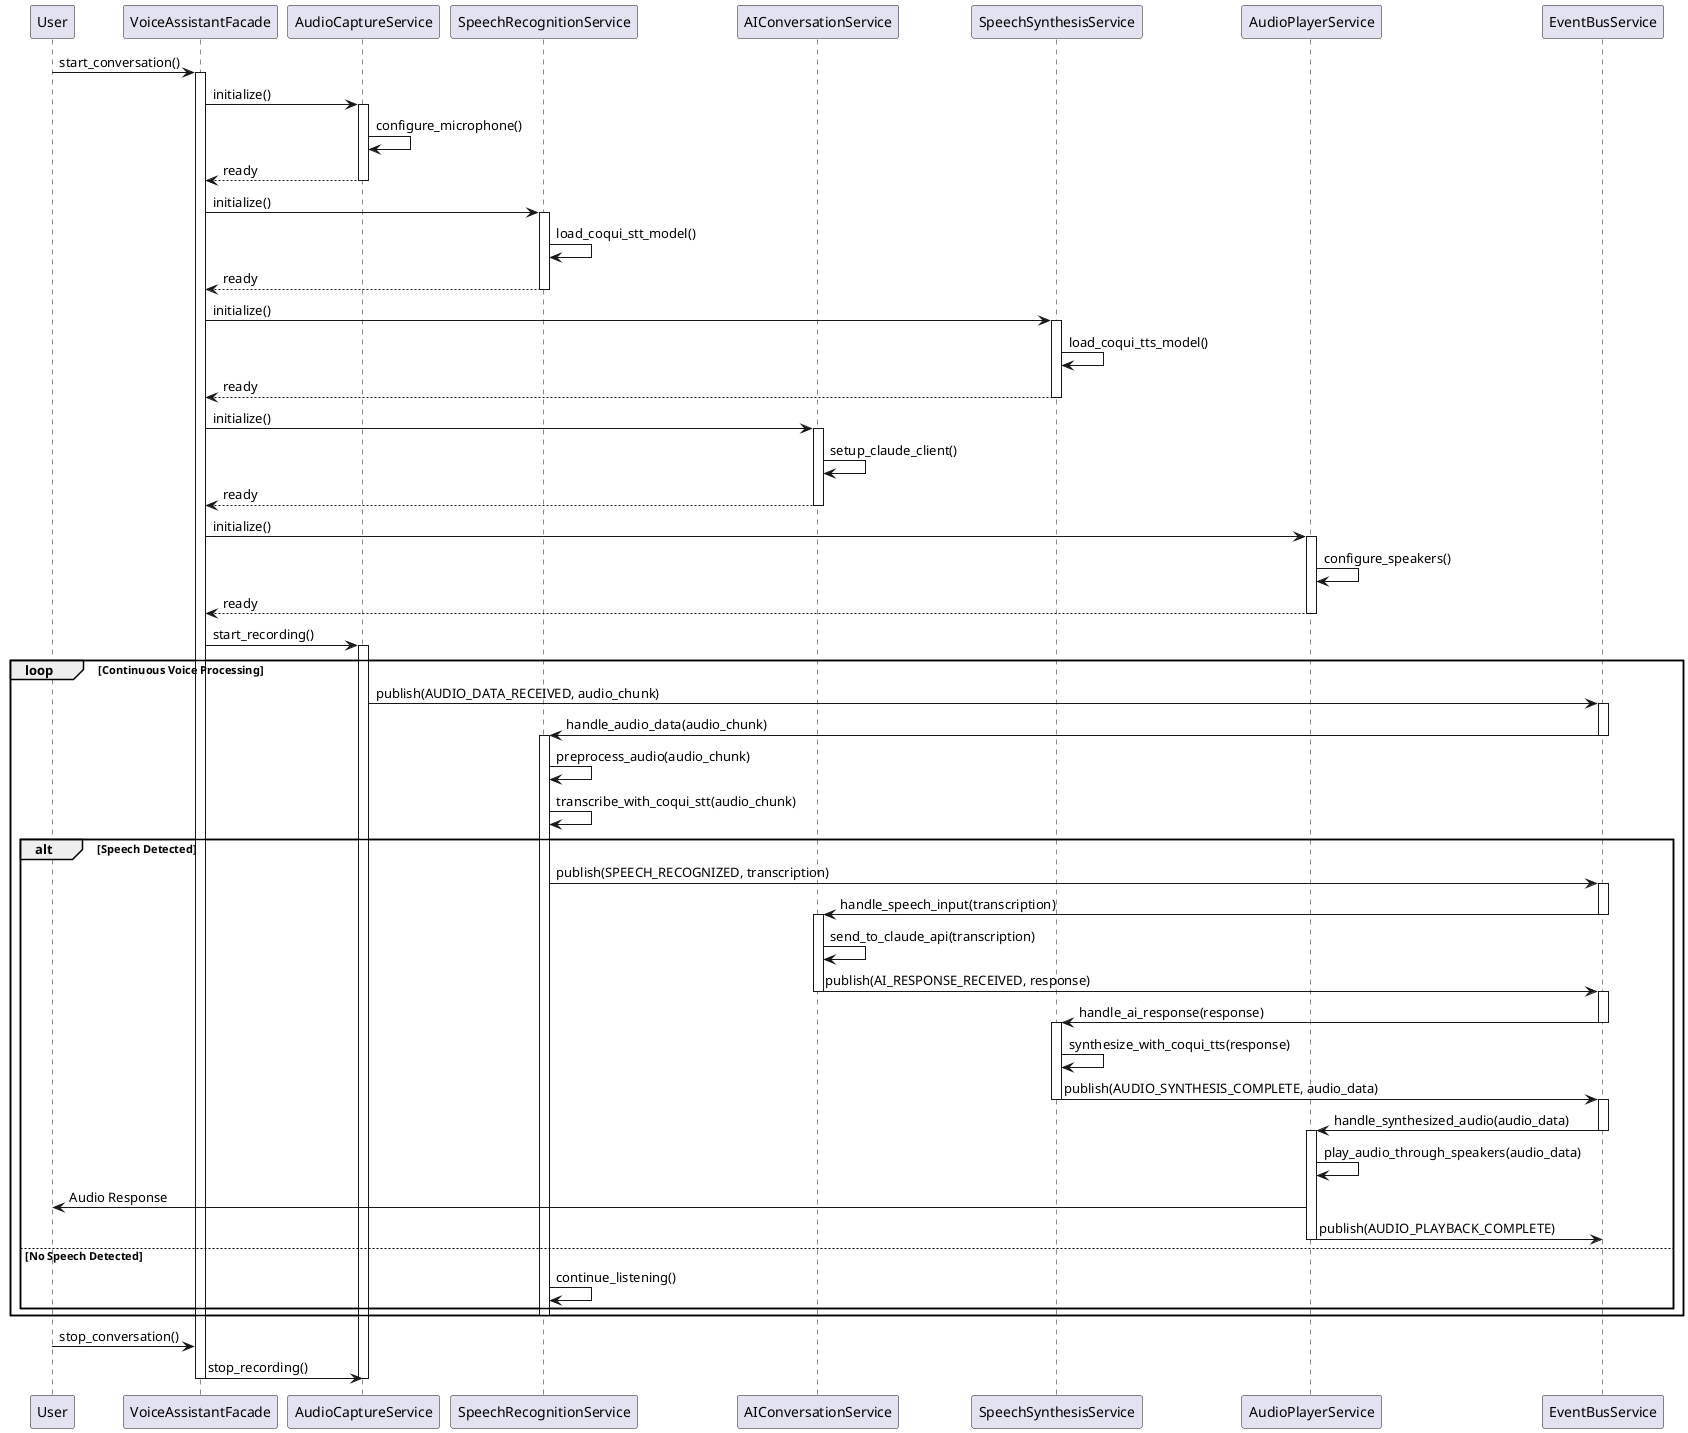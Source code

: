 @startuml Voice Assistant Sequence Diagram

participant User
participant VoiceAssistantFacade
participant AudioCaptureService
participant SpeechRecognitionService
participant AIConversationService
participant SpeechSynthesisService
participant AudioPlayerService
participant EventBusService

User -> VoiceAssistantFacade: start_conversation()
activate VoiceAssistantFacade

VoiceAssistantFacade -> AudioCaptureService: initialize()
activate AudioCaptureService
AudioCaptureService -> AudioCaptureService: configure_microphone()
AudioCaptureService --> VoiceAssistantFacade: ready
deactivate AudioCaptureService

VoiceAssistantFacade -> SpeechRecognitionService: initialize()
activate SpeechRecognitionService
SpeechRecognitionService -> SpeechRecognitionService: load_coqui_stt_model()
SpeechRecognitionService --> VoiceAssistantFacade: ready
deactivate SpeechRecognitionService

VoiceAssistantFacade -> SpeechSynthesisService: initialize()
activate SpeechSynthesisService
SpeechSynthesisService -> SpeechSynthesisService: load_coqui_tts_model()
SpeechSynthesisService --> VoiceAssistantFacade: ready
deactivate SpeechSynthesisService

VoiceAssistantFacade -> AIConversationService: initialize()
activate AIConversationService
AIConversationService -> AIConversationService: setup_claude_client()
AIConversationService --> VoiceAssistantFacade: ready
deactivate AIConversationService

VoiceAssistantFacade -> AudioPlayerService: initialize()
activate AudioPlayerService
AudioPlayerService -> AudioPlayerService: configure_speakers()
AudioPlayerService --> VoiceAssistantFacade: ready
deactivate AudioPlayerService

VoiceAssistantFacade -> AudioCaptureService: start_recording()
activate AudioCaptureService

loop Continuous Voice Processing
    AudioCaptureService -> EventBusService: publish(AUDIO_DATA_RECEIVED, audio_chunk)
    activate EventBusService
    EventBusService -> SpeechRecognitionService: handle_audio_data(audio_chunk)
    deactivate EventBusService
    
    activate SpeechRecognitionService
    SpeechRecognitionService -> SpeechRecognitionService: preprocess_audio(audio_chunk)
    SpeechRecognitionService -> SpeechRecognitionService: transcribe_with_coqui_stt(audio_chunk)
    
    alt Speech Detected
        SpeechRecognitionService -> EventBusService: publish(SPEECH_RECOGNIZED, transcription)
        activate EventBusService
        EventBusService -> AIConversationService: handle_speech_input(transcription)
        deactivate EventBusService
        
        activate AIConversationService
        AIConversationService -> AIConversationService: send_to_claude_api(transcription)
        AIConversationService -> EventBusService: publish(AI_RESPONSE_RECEIVED, response)
        deactivate AIConversationService
        
        activate EventBusService
        EventBusService -> SpeechSynthesisService: handle_ai_response(response)
        deactivate EventBusService
        
        activate SpeechSynthesisService
        SpeechSynthesisService -> SpeechSynthesisService: synthesize_with_coqui_tts(response)
        SpeechSynthesisService -> EventBusService: publish(AUDIO_SYNTHESIS_COMPLETE, audio_data)
        deactivate SpeechSynthesisService
        
        activate EventBusService
        EventBusService -> AudioPlayerService: handle_synthesized_audio(audio_data)
        deactivate EventBusService
        
        activate AudioPlayerService
        AudioPlayerService -> AudioPlayerService: play_audio_through_speakers(audio_data)
        AudioPlayerService -> User: Audio Response
        AudioPlayerService -> EventBusService: publish(AUDIO_PLAYBACK_COMPLETE)
        deactivate AudioPlayerService
        
    else No Speech Detected
        SpeechRecognitionService -> SpeechRecognitionService: continue_listening()
    end
    
    deactivate SpeechRecognitionService
end

User -> VoiceAssistantFacade: stop_conversation()
VoiceAssistantFacade -> AudioCaptureService: stop_recording()
deactivate AudioCaptureService

deactivate VoiceAssistantFacade

@enduml